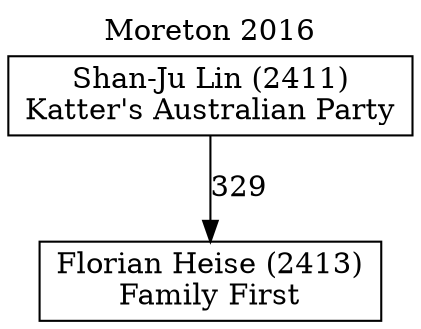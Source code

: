 // House preference flow
digraph "Florian Heise (2413)_Moreton_2016" {
	graph [label="Moreton 2016" labelloc=t mclimit=10]
	node [shape=box]
	"Florian Heise (2413)" [label="Florian Heise (2413)
Family First"]
	"Shan-Ju Lin (2411)" [label="Shan-Ju Lin (2411)
Katter's Australian Party"]
	"Shan-Ju Lin (2411)" -> "Florian Heise (2413)" [label=329]
}
